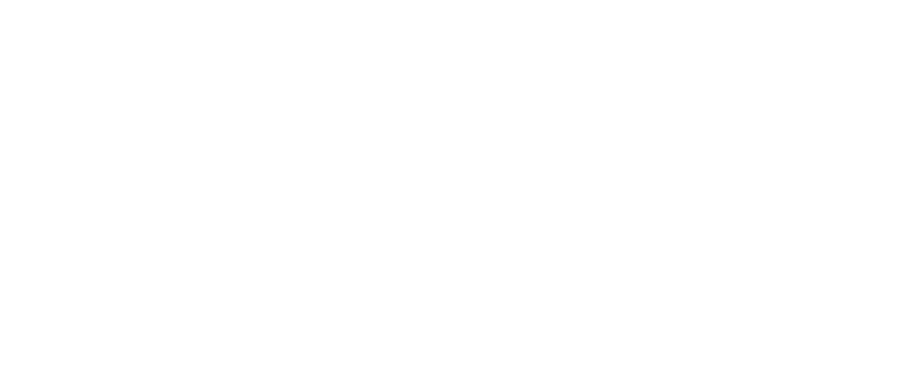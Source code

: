 digraph dependencygraph {
    bgcolor=transparent;

    center=1;
    node [shape=box, style=rounded, color=white, fontcolor=white, height=0.45, fontsize=18, fontname=Helvetica];
    edge [color=white];

    "GitHub for Mac" -> Mantle;
    "GitHub for Mac" -> Squirrel -> Mantle;
    "GitHub for Mac" -> OctoKit -> ReactiveCocoa;
    "GitHub for Mac" -> ReactiveCocoa;
    "GitHub for Mac" -> ReactiveViewModel -> ReactiveCocoa;
    OctoKit -> Mantle;
    Squirrel -> ReactiveCocoa;
}
